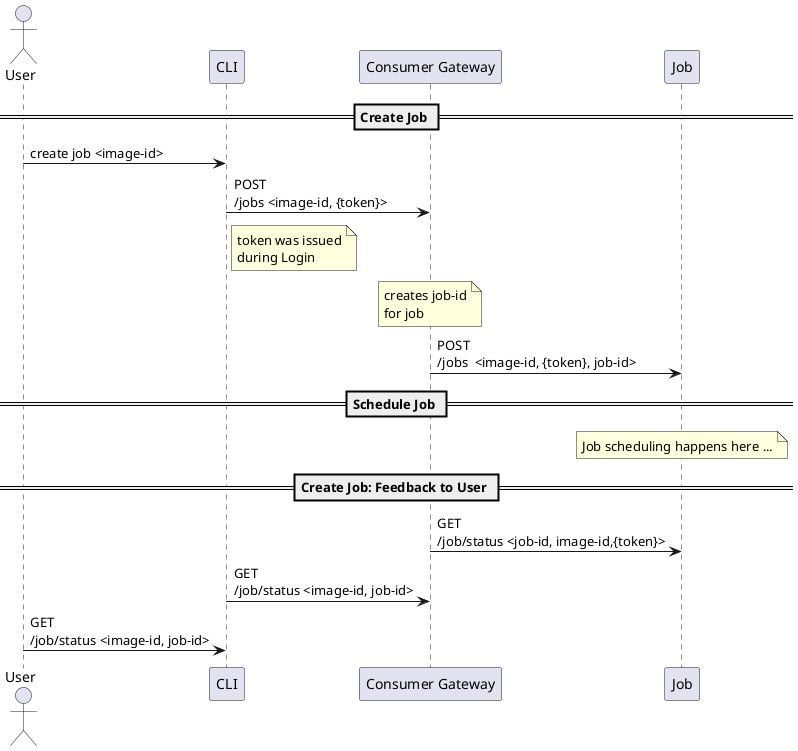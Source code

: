 @startuml
actor "User"


== Create Job ==
User -> CLI: create job <image-id>
CLI -> "Consumer Gateway": POST\n/jobs <image-id, {token}>
note right of CLI: token was issued\nduring Login
note over "Consumer Gateway": creates job-id\nfor job
"Consumer Gateway" -> Job: POST\n/jobs  <image-id, {token}, job-id>


== Schedule Job ==
note over Job: Job scheduling happens here ... 

== Create Job: Feedback to User ==
"Consumer Gateway" -> "Job": GET\n/job/status <job-id, image-id,{token}>
"CLI" -> "Consumer Gateway": GET\n/job/status <image-id, job-id>
"User" -> "CLI": GET\n/job/status <image-id, job-id>

@enduml